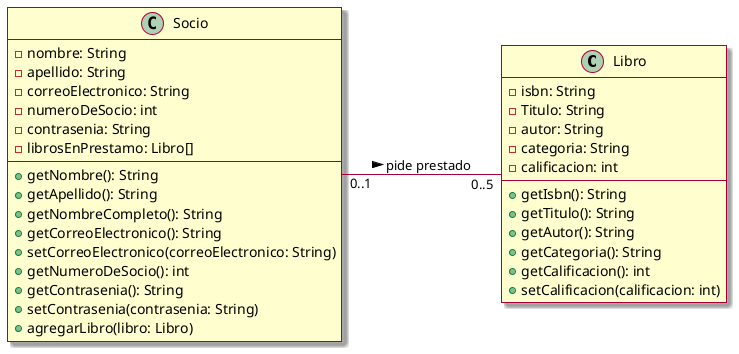 @startuml
left to right direction
skin rose

class Libro {
  - isbn: String
  - Titulo: String
  - autor: String
  - categoria: String
  - calificacion: int
  + getIsbn(): String
  + getTitulo(): String
  + getAutor(): String
  + getCategoria(): String
  + getCalificacion(): int
  + setCalificacion(calificacion: int)
}

class Socio {
  - nombre: String
  - apellido: String
  - correoElectronico: String
  - numeroDeSocio: int
  - contrasenia: String
  - librosEnPrestamo: Libro[]
  + getNombre(): String
  + getApellido(): String
  + getNombreCompleto(): String
  + getCorreoElectronico(): String
  + setCorreoElectronico(correoElectronico: String)
  + getNumeroDeSocio(): int
  + getContrasenia(): String
  + setContrasenia(contrasenia: String)
  + agregarLibro(libro: Libro)
}

Socio "0..1" --  "0..5" Libro : pide prestado >
@enduml
